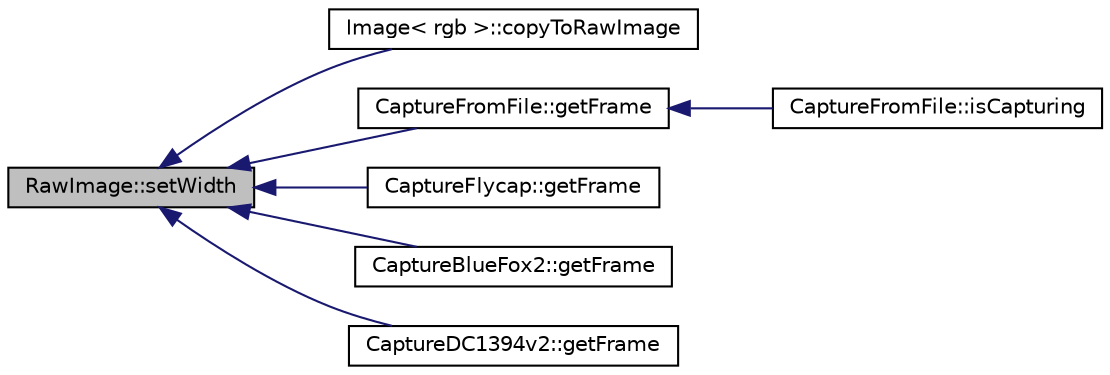 digraph "RawImage::setWidth"
{
 // INTERACTIVE_SVG=YES
  edge [fontname="Helvetica",fontsize="10",labelfontname="Helvetica",labelfontsize="10"];
  node [fontname="Helvetica",fontsize="10",shape=record];
  rankdir="LR";
  Node1 [label="RawImage::setWidth",height=0.2,width=0.4,color="black", fillcolor="grey75", style="filled", fontcolor="black"];
  Node1 -> Node2 [dir="back",color="midnightblue",fontsize="10",style="solid",fontname="Helvetica"];
  Node2 [label="Image\< rgb \>::copyToRawImage",height=0.2,width=0.4,color="black", fillcolor="white", style="filled",URL="$de/d73/class_image.html#a840019e008329b5d6f4637b6b64e7bf4"];
  Node1 -> Node3 [dir="back",color="midnightblue",fontsize="10",style="solid",fontname="Helvetica"];
  Node3 [label="CaptureFromFile::getFrame",height=0.2,width=0.4,color="black", fillcolor="white", style="filled",URL="$d7/d6f/class_capture_from_file.html#af722f4833a1570f3e0761b262b76e5ba"];
  Node3 -> Node4 [dir="back",color="midnightblue",fontsize="10",style="solid",fontname="Helvetica"];
  Node4 [label="CaptureFromFile::isCapturing",height=0.2,width=0.4,color="black", fillcolor="white", style="filled",URL="$d7/d6f/class_capture_from_file.html#a412b2db19259e85e8ba5a46f30a923db"];
  Node1 -> Node5 [dir="back",color="midnightblue",fontsize="10",style="solid",fontname="Helvetica"];
  Node5 [label="CaptureFlycap::getFrame",height=0.2,width=0.4,color="black", fillcolor="white", style="filled",URL="$d0/de8/class_capture_flycap.html#aa019a4441b46c1cdaf92707f7730b6b8"];
  Node1 -> Node6 [dir="back",color="midnightblue",fontsize="10",style="solid",fontname="Helvetica"];
  Node6 [label="CaptureBlueFox2::getFrame",height=0.2,width=0.4,color="black", fillcolor="white", style="filled",URL="$d6/d65/class_capture_blue_fox2.html#ad229f955fc021d0fc98b2cdc229884bb"];
  Node1 -> Node7 [dir="back",color="midnightblue",fontsize="10",style="solid",fontname="Helvetica"];
  Node7 [label="CaptureDC1394v2::getFrame",height=0.2,width=0.4,color="black", fillcolor="white", style="filled",URL="$d9/db2/class_capture_d_c1394v2.html#a523235c9ef030a056849132f800c13a6"];
}
